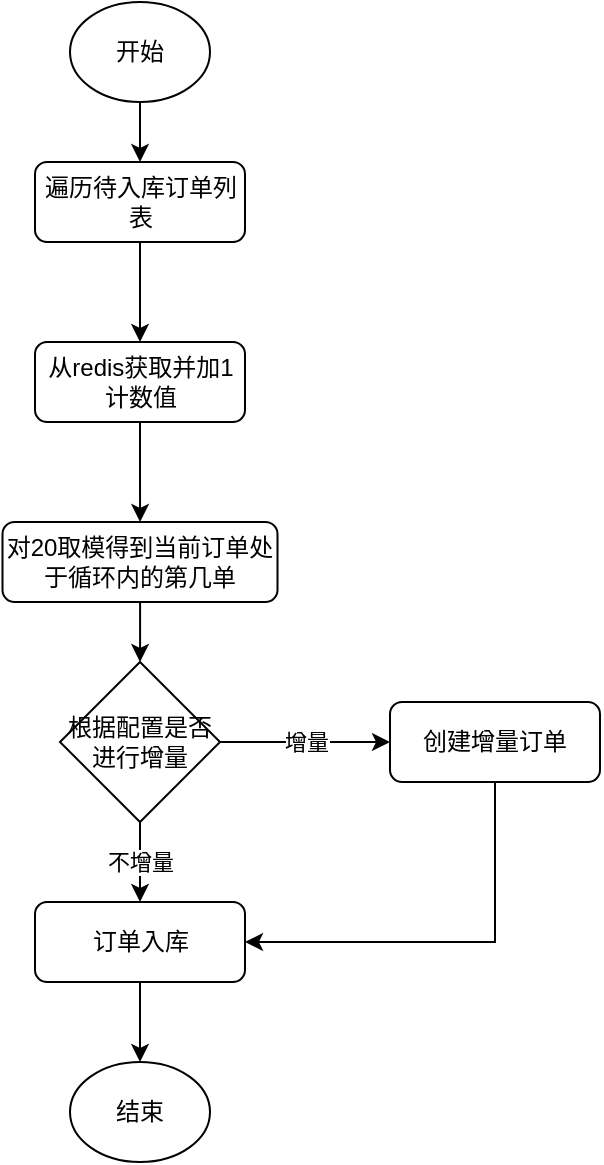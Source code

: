 <mxfile version="21.0.8" type="github">
  <diagram id="C5RBs43oDa-KdzZeNtuy" name="Page-1">
    <mxGraphModel dx="1434" dy="796" grid="1" gridSize="10" guides="1" tooltips="1" connect="1" arrows="1" fold="1" page="1" pageScale="1" pageWidth="827" pageHeight="1169" math="0" shadow="0">
      <root>
        <mxCell id="WIyWlLk6GJQsqaUBKTNV-0" />
        <mxCell id="WIyWlLk6GJQsqaUBKTNV-1" parent="WIyWlLk6GJQsqaUBKTNV-0" />
        <mxCell id="--nRkN5RSNNi_134uoBu-4" style="edgeStyle=orthogonalEdgeStyle;rounded=0;orthogonalLoop=1;jettySize=auto;html=1;" edge="1" parent="WIyWlLk6GJQsqaUBKTNV-1" source="--nRkN5RSNNi_134uoBu-0" target="--nRkN5RSNNi_134uoBu-1">
          <mxGeometry relative="1" as="geometry" />
        </mxCell>
        <mxCell id="--nRkN5RSNNi_134uoBu-0" value="开始" style="ellipse;whiteSpace=wrap;html=1;" vertex="1" parent="WIyWlLk6GJQsqaUBKTNV-1">
          <mxGeometry x="230" y="100" width="70" height="50" as="geometry" />
        </mxCell>
        <mxCell id="--nRkN5RSNNi_134uoBu-5" style="edgeStyle=orthogonalEdgeStyle;rounded=0;orthogonalLoop=1;jettySize=auto;html=1;entryX=0.5;entryY=0;entryDx=0;entryDy=0;" edge="1" parent="WIyWlLk6GJQsqaUBKTNV-1" source="--nRkN5RSNNi_134uoBu-1" target="--nRkN5RSNNi_134uoBu-2">
          <mxGeometry relative="1" as="geometry" />
        </mxCell>
        <mxCell id="--nRkN5RSNNi_134uoBu-1" value="遍历待入库订单列表" style="rounded=1;whiteSpace=wrap;html=1;" vertex="1" parent="WIyWlLk6GJQsqaUBKTNV-1">
          <mxGeometry x="212.5" y="180" width="105" height="40" as="geometry" />
        </mxCell>
        <mxCell id="--nRkN5RSNNi_134uoBu-6" style="edgeStyle=orthogonalEdgeStyle;rounded=0;orthogonalLoop=1;jettySize=auto;html=1;" edge="1" parent="WIyWlLk6GJQsqaUBKTNV-1" source="--nRkN5RSNNi_134uoBu-2" target="--nRkN5RSNNi_134uoBu-3">
          <mxGeometry relative="1" as="geometry" />
        </mxCell>
        <mxCell id="--nRkN5RSNNi_134uoBu-2" value="从redis获取并加1计数值" style="rounded=1;whiteSpace=wrap;html=1;" vertex="1" parent="WIyWlLk6GJQsqaUBKTNV-1">
          <mxGeometry x="212.5" y="270" width="105" height="40" as="geometry" />
        </mxCell>
        <mxCell id="--nRkN5RSNNi_134uoBu-14" style="edgeStyle=orthogonalEdgeStyle;rounded=0;orthogonalLoop=1;jettySize=auto;html=1;" edge="1" parent="WIyWlLk6GJQsqaUBKTNV-1" source="--nRkN5RSNNi_134uoBu-3" target="--nRkN5RSNNi_134uoBu-13">
          <mxGeometry relative="1" as="geometry" />
        </mxCell>
        <mxCell id="--nRkN5RSNNi_134uoBu-3" value="对20取模得到当前订单处于循环内的第几单" style="rounded=1;whiteSpace=wrap;html=1;" vertex="1" parent="WIyWlLk6GJQsqaUBKTNV-1">
          <mxGeometry x="196.25" y="360" width="137.5" height="40" as="geometry" />
        </mxCell>
        <mxCell id="--nRkN5RSNNi_134uoBu-12" style="edgeStyle=orthogonalEdgeStyle;rounded=0;orthogonalLoop=1;jettySize=auto;html=1;" edge="1" parent="WIyWlLk6GJQsqaUBKTNV-1" source="--nRkN5RSNNi_134uoBu-9" target="--nRkN5RSNNi_134uoBu-10">
          <mxGeometry relative="1" as="geometry" />
        </mxCell>
        <mxCell id="--nRkN5RSNNi_134uoBu-9" value="订单入库" style="rounded=1;whiteSpace=wrap;html=1;" vertex="1" parent="WIyWlLk6GJQsqaUBKTNV-1">
          <mxGeometry x="212.5" y="550" width="105" height="40" as="geometry" />
        </mxCell>
        <mxCell id="--nRkN5RSNNi_134uoBu-10" value="结束" style="ellipse;whiteSpace=wrap;html=1;" vertex="1" parent="WIyWlLk6GJQsqaUBKTNV-1">
          <mxGeometry x="230" y="630" width="70" height="50" as="geometry" />
        </mxCell>
        <mxCell id="--nRkN5RSNNi_134uoBu-15" value="不增量" style="edgeStyle=orthogonalEdgeStyle;rounded=0;orthogonalLoop=1;jettySize=auto;html=1;entryX=0.5;entryY=0;entryDx=0;entryDy=0;" edge="1" parent="WIyWlLk6GJQsqaUBKTNV-1" source="--nRkN5RSNNi_134uoBu-13" target="--nRkN5RSNNi_134uoBu-9">
          <mxGeometry relative="1" as="geometry" />
        </mxCell>
        <mxCell id="--nRkN5RSNNi_134uoBu-17" value="增量" style="edgeStyle=orthogonalEdgeStyle;rounded=0;orthogonalLoop=1;jettySize=auto;html=1;" edge="1" parent="WIyWlLk6GJQsqaUBKTNV-1" source="--nRkN5RSNNi_134uoBu-13" target="--nRkN5RSNNi_134uoBu-16">
          <mxGeometry relative="1" as="geometry" />
        </mxCell>
        <mxCell id="--nRkN5RSNNi_134uoBu-13" value="根据配置是否进行增量" style="rhombus;whiteSpace=wrap;html=1;" vertex="1" parent="WIyWlLk6GJQsqaUBKTNV-1">
          <mxGeometry x="225" y="430" width="80" height="80" as="geometry" />
        </mxCell>
        <mxCell id="--nRkN5RSNNi_134uoBu-18" style="edgeStyle=orthogonalEdgeStyle;rounded=0;orthogonalLoop=1;jettySize=auto;html=1;entryX=1;entryY=0.5;entryDx=0;entryDy=0;" edge="1" parent="WIyWlLk6GJQsqaUBKTNV-1" source="--nRkN5RSNNi_134uoBu-16" target="--nRkN5RSNNi_134uoBu-9">
          <mxGeometry relative="1" as="geometry">
            <Array as="points">
              <mxPoint x="443" y="570" />
            </Array>
          </mxGeometry>
        </mxCell>
        <mxCell id="--nRkN5RSNNi_134uoBu-16" value="创建增量订单" style="rounded=1;whiteSpace=wrap;html=1;" vertex="1" parent="WIyWlLk6GJQsqaUBKTNV-1">
          <mxGeometry x="390" y="450" width="105" height="40" as="geometry" />
        </mxCell>
      </root>
    </mxGraphModel>
  </diagram>
</mxfile>
